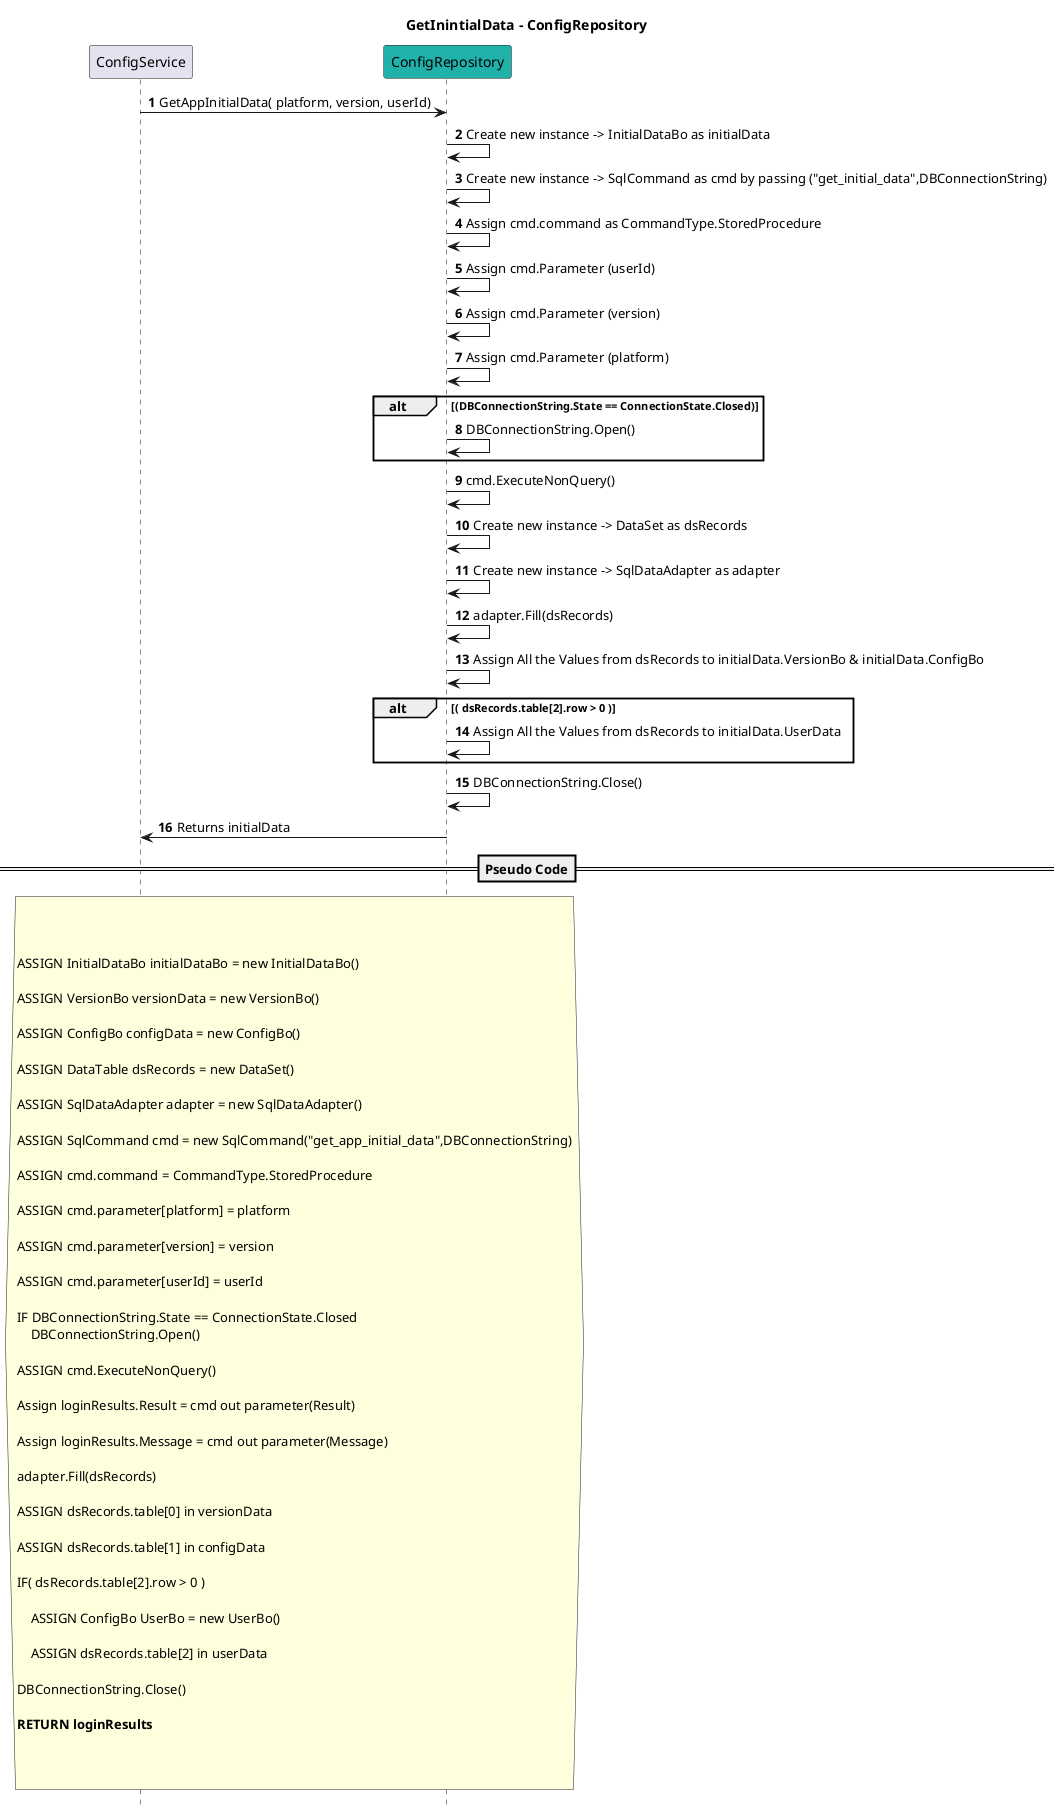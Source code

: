 @startuml

title GetInintialData - ConfigRepository
autonumber
hide footbox

participant ConfigService
participant ConfigRepository #LightSeaGreen

ConfigService -> ConfigRepository : GetAppInitialData( platform, version, userId)



    ConfigRepository -> ConfigRepository : Create new instance -> InitialDataBo as initialData

    ConfigRepository -> ConfigRepository : Create new instance -> SqlCommand as cmd by passing ("get_initial_data",DBConnectionString)

    ConfigRepository -> ConfigRepository : Assign cmd.command as CommandType.StoredProcedure

    ConfigRepository -> ConfigRepository : Assign cmd.Parameter (userId)

    ConfigRepository -> ConfigRepository : Assign cmd.Parameter (version)

    ConfigRepository -> ConfigRepository : Assign cmd.Parameter (platform)
    
    alt (DBConnectionString.State == ConnectionState.Closed)
        ConfigRepository -> ConfigRepository : DBConnectionString.Open()
    end

    ConfigRepository -> ConfigRepository : cmd.ExecuteNonQuery()

    ConfigRepository -> ConfigRepository : Create new instance -> DataSet as dsRecords

    ConfigRepository -> ConfigRepository : Create new instance -> SqlDataAdapter as adapter

    ConfigRepository -> ConfigRepository : adapter.Fill(dsRecords)

    ConfigRepository -> ConfigRepository : Assign All the Values from dsRecords to initialData.VersionBo & initialData.ConfigBo
    

    alt ( dsRecords.table[2].row > 0 )
        


        ConfigRepository -> ConfigRepository : Assign All the Values from dsRecords to initialData.UserData 
        
         
    end

    ConfigRepository -> ConfigRepository : DBConnectionString.Close()



    ConfigRepository -> ConfigService : Returns initialData


==Pseudo Code==
hnote across

    
        
        ASSIGN InitialDataBo initialDataBo = new InitialDataBo()

        ASSIGN VersionBo versionData = new VersionBo()

        ASSIGN ConfigBo configData = new ConfigBo()

        ASSIGN DataTable dsRecords = new DataSet()

        ASSIGN SqlDataAdapter adapter = new SqlDataAdapter()

        ASSIGN SqlCommand cmd = new SqlCommand("get_app_initial_data",DBConnectionString)
        
        ASSIGN cmd.command = CommandType.StoredProcedure

        ASSIGN cmd.parameter[platform] = platform

        ASSIGN cmd.parameter[version] = version

        ASSIGN cmd.parameter[userId] = userId
        
        IF DBConnectionString.State == ConnectionState.Closed
            DBConnectionString.Open()
        
        ASSIGN cmd.ExecuteNonQuery() 

        Assign loginResults.Result = cmd out parameter(Result)

        Assign loginResults.Message = cmd out parameter(Message)

        adapter.Fill(dsRecords)

        ASSIGN dsRecords.table[0] in versionData

        ASSIGN dsRecords.table[1] in configData

        IF( dsRecords.table[2].row > 0 )

            ASSIGN ConfigBo UserBo = new UserBo()

            ASSIGN dsRecords.table[2] in userData
            
        DBConnectionString.Close()

        **RETURN loginResults**

   
    
end note



@enduml
